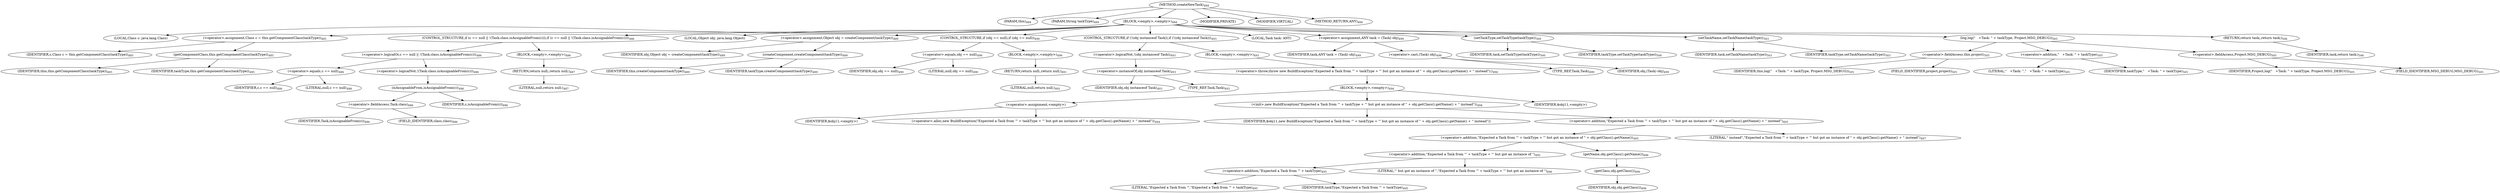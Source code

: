 digraph "createNewTask" {  
"932" [label = <(METHOD,createNewTask)<SUB>484</SUB>> ]
"36" [label = <(PARAM,this)<SUB>484</SUB>> ]
"933" [label = <(PARAM,String taskType)<SUB>484</SUB>> ]
"934" [label = <(BLOCK,&lt;empty&gt;,&lt;empty&gt;)<SUB>484</SUB>> ]
"935" [label = <(LOCAL,Class c: java.lang.Class)> ]
"936" [label = <(&lt;operator&gt;.assignment,Class c = this.getComponentClass(taskType))<SUB>485</SUB>> ]
"937" [label = <(IDENTIFIER,c,Class c = this.getComponentClass(taskType))<SUB>485</SUB>> ]
"938" [label = <(getComponentClass,this.getComponentClass(taskType))<SUB>485</SUB>> ]
"35" [label = <(IDENTIFIER,this,this.getComponentClass(taskType))<SUB>485</SUB>> ]
"939" [label = <(IDENTIFIER,taskType,this.getComponentClass(taskType))<SUB>485</SUB>> ]
"940" [label = <(CONTROL_STRUCTURE,if (c == null || !(Task.class.isAssignableFrom(c))),if (c == null || !(Task.class.isAssignableFrom(c))))<SUB>486</SUB>> ]
"941" [label = <(&lt;operator&gt;.logicalOr,c == null || !(Task.class.isAssignableFrom(c)))<SUB>486</SUB>> ]
"942" [label = <(&lt;operator&gt;.equals,c == null)<SUB>486</SUB>> ]
"943" [label = <(IDENTIFIER,c,c == null)<SUB>486</SUB>> ]
"944" [label = <(LITERAL,null,c == null)<SUB>486</SUB>> ]
"945" [label = <(&lt;operator&gt;.logicalNot,!(Task.class.isAssignableFrom(c)))<SUB>486</SUB>> ]
"946" [label = <(isAssignableFrom,isAssignableFrom(c))<SUB>486</SUB>> ]
"947" [label = <(&lt;operator&gt;.fieldAccess,Task.class)<SUB>486</SUB>> ]
"948" [label = <(IDENTIFIER,Task,isAssignableFrom(c))<SUB>486</SUB>> ]
"949" [label = <(FIELD_IDENTIFIER,class,class)<SUB>486</SUB>> ]
"950" [label = <(IDENTIFIER,c,isAssignableFrom(c))<SUB>486</SUB>> ]
"951" [label = <(BLOCK,&lt;empty&gt;,&lt;empty&gt;)<SUB>486</SUB>> ]
"952" [label = <(RETURN,return null;,return null;)<SUB>487</SUB>> ]
"953" [label = <(LITERAL,null,return null;)<SUB>487</SUB>> ]
"954" [label = <(LOCAL,Object obj: java.lang.Object)> ]
"955" [label = <(&lt;operator&gt;.assignment,Object obj = createComponent(taskType))<SUB>489</SUB>> ]
"956" [label = <(IDENTIFIER,obj,Object obj = createComponent(taskType))<SUB>489</SUB>> ]
"957" [label = <(createComponent,createComponent(taskType))<SUB>489</SUB>> ]
"37" [label = <(IDENTIFIER,this,createComponent(taskType))<SUB>489</SUB>> ]
"958" [label = <(IDENTIFIER,taskType,createComponent(taskType))<SUB>489</SUB>> ]
"959" [label = <(CONTROL_STRUCTURE,if (obj == null),if (obj == null))<SUB>490</SUB>> ]
"960" [label = <(&lt;operator&gt;.equals,obj == null)<SUB>490</SUB>> ]
"961" [label = <(IDENTIFIER,obj,obj == null)<SUB>490</SUB>> ]
"962" [label = <(LITERAL,null,obj == null)<SUB>490</SUB>> ]
"963" [label = <(BLOCK,&lt;empty&gt;,&lt;empty&gt;)<SUB>490</SUB>> ]
"964" [label = <(RETURN,return null;,return null;)<SUB>491</SUB>> ]
"965" [label = <(LITERAL,null,return null;)<SUB>491</SUB>> ]
"966" [label = <(CONTROL_STRUCTURE,if (!(obj instanceof Task)),if (!(obj instanceof Task)))<SUB>493</SUB>> ]
"967" [label = <(&lt;operator&gt;.logicalNot,!(obj instanceof Task))<SUB>493</SUB>> ]
"968" [label = <(&lt;operator&gt;.instanceOf,obj instanceof Task)<SUB>493</SUB>> ]
"969" [label = <(IDENTIFIER,obj,obj instanceof Task)<SUB>493</SUB>> ]
"970" [label = <(TYPE_REF,Task,Task)<SUB>493</SUB>> ]
"971" [label = <(BLOCK,&lt;empty&gt;,&lt;empty&gt;)<SUB>493</SUB>> ]
"972" [label = <(&lt;operator&gt;.throw,throw new BuildException(&quot;Expected a Task from '&quot; + taskType + &quot;' but got an instance of &quot; + obj.getClass().getName() + &quot; instead&quot;);)<SUB>494</SUB>> ]
"973" [label = <(BLOCK,&lt;empty&gt;,&lt;empty&gt;)<SUB>494</SUB>> ]
"974" [label = <(&lt;operator&gt;.assignment,&lt;empty&gt;)> ]
"975" [label = <(IDENTIFIER,$obj11,&lt;empty&gt;)> ]
"976" [label = <(&lt;operator&gt;.alloc,new BuildException(&quot;Expected a Task from '&quot; + taskType + &quot;' but got an instance of &quot; + obj.getClass().getName() + &quot; instead&quot;))<SUB>494</SUB>> ]
"977" [label = <(&lt;init&gt;,new BuildException(&quot;Expected a Task from '&quot; + taskType + &quot;' but got an instance of &quot; + obj.getClass().getName() + &quot; instead&quot;))<SUB>494</SUB>> ]
"978" [label = <(IDENTIFIER,$obj11,new BuildException(&quot;Expected a Task from '&quot; + taskType + &quot;' but got an instance of &quot; + obj.getClass().getName() + &quot; instead&quot;))> ]
"979" [label = <(&lt;operator&gt;.addition,&quot;Expected a Task from '&quot; + taskType + &quot;' but got an instance of &quot; + obj.getClass().getName() + &quot; instead&quot;)<SUB>495</SUB>> ]
"980" [label = <(&lt;operator&gt;.addition,&quot;Expected a Task from '&quot; + taskType + &quot;' but got an instance of &quot; + obj.getClass().getName())<SUB>495</SUB>> ]
"981" [label = <(&lt;operator&gt;.addition,&quot;Expected a Task from '&quot; + taskType + &quot;' but got an instance of &quot;)<SUB>495</SUB>> ]
"982" [label = <(&lt;operator&gt;.addition,&quot;Expected a Task from '&quot; + taskType)<SUB>495</SUB>> ]
"983" [label = <(LITERAL,&quot;Expected a Task from '&quot;,&quot;Expected a Task from '&quot; + taskType)<SUB>495</SUB>> ]
"984" [label = <(IDENTIFIER,taskType,&quot;Expected a Task from '&quot; + taskType)<SUB>495</SUB>> ]
"985" [label = <(LITERAL,&quot;' but got an instance of &quot;,&quot;Expected a Task from '&quot; + taskType + &quot;' but got an instance of &quot;)<SUB>496</SUB>> ]
"986" [label = <(getName,obj.getClass().getName())<SUB>496</SUB>> ]
"987" [label = <(getClass,obj.getClass())<SUB>496</SUB>> ]
"988" [label = <(IDENTIFIER,obj,obj.getClass())<SUB>496</SUB>> ]
"989" [label = <(LITERAL,&quot; instead&quot;,&quot;Expected a Task from '&quot; + taskType + &quot;' but got an instance of &quot; + obj.getClass().getName() + &quot; instead&quot;)<SUB>497</SUB>> ]
"990" [label = <(IDENTIFIER,$obj11,&lt;empty&gt;)> ]
"991" [label = <(LOCAL,Task task: ANY)> ]
"992" [label = <(&lt;operator&gt;.assignment,ANY task = (Task) obj)<SUB>499</SUB>> ]
"993" [label = <(IDENTIFIER,task,ANY task = (Task) obj)<SUB>499</SUB>> ]
"994" [label = <(&lt;operator&gt;.cast,(Task) obj)<SUB>499</SUB>> ]
"995" [label = <(TYPE_REF,Task,Task)<SUB>499</SUB>> ]
"996" [label = <(IDENTIFIER,obj,(Task) obj)<SUB>499</SUB>> ]
"997" [label = <(setTaskType,setTaskType(taskType))<SUB>500</SUB>> ]
"998" [label = <(IDENTIFIER,task,setTaskType(taskType))<SUB>500</SUB>> ]
"999" [label = <(IDENTIFIER,taskType,setTaskType(taskType))<SUB>500</SUB>> ]
"1000" [label = <(setTaskName,setTaskName(taskType))<SUB>503</SUB>> ]
"1001" [label = <(IDENTIFIER,task,setTaskName(taskType))<SUB>503</SUB>> ]
"1002" [label = <(IDENTIFIER,taskType,setTaskName(taskType))<SUB>503</SUB>> ]
"1003" [label = <(log,log(&quot;   +Task: &quot; + taskType, Project.MSG_DEBUG))<SUB>505</SUB>> ]
"1004" [label = <(&lt;operator&gt;.fieldAccess,this.project)<SUB>505</SUB>> ]
"1005" [label = <(IDENTIFIER,this,log(&quot;   +Task: &quot; + taskType, Project.MSG_DEBUG))<SUB>505</SUB>> ]
"1006" [label = <(FIELD_IDENTIFIER,project,project)<SUB>505</SUB>> ]
"1007" [label = <(&lt;operator&gt;.addition,&quot;   +Task: &quot; + taskType)<SUB>505</SUB>> ]
"1008" [label = <(LITERAL,&quot;   +Task: &quot;,&quot;   +Task: &quot; + taskType)<SUB>505</SUB>> ]
"1009" [label = <(IDENTIFIER,taskType,&quot;   +Task: &quot; + taskType)<SUB>505</SUB>> ]
"1010" [label = <(&lt;operator&gt;.fieldAccess,Project.MSG_DEBUG)<SUB>505</SUB>> ]
"1011" [label = <(IDENTIFIER,Project,log(&quot;   +Task: &quot; + taskType, Project.MSG_DEBUG))<SUB>505</SUB>> ]
"1012" [label = <(FIELD_IDENTIFIER,MSG_DEBUG,MSG_DEBUG)<SUB>505</SUB>> ]
"1013" [label = <(RETURN,return task;,return task;)<SUB>506</SUB>> ]
"1014" [label = <(IDENTIFIER,task,return task;)<SUB>506</SUB>> ]
"1015" [label = <(MODIFIER,PRIVATE)> ]
"1016" [label = <(MODIFIER,VIRTUAL)> ]
"1017" [label = <(METHOD_RETURN,ANY)<SUB>484</SUB>> ]
  "932" -> "36" 
  "932" -> "933" 
  "932" -> "934" 
  "932" -> "1015" 
  "932" -> "1016" 
  "932" -> "1017" 
  "934" -> "935" 
  "934" -> "936" 
  "934" -> "940" 
  "934" -> "954" 
  "934" -> "955" 
  "934" -> "959" 
  "934" -> "966" 
  "934" -> "991" 
  "934" -> "992" 
  "934" -> "997" 
  "934" -> "1000" 
  "934" -> "1003" 
  "934" -> "1013" 
  "936" -> "937" 
  "936" -> "938" 
  "938" -> "35" 
  "938" -> "939" 
  "940" -> "941" 
  "940" -> "951" 
  "941" -> "942" 
  "941" -> "945" 
  "942" -> "943" 
  "942" -> "944" 
  "945" -> "946" 
  "946" -> "947" 
  "946" -> "950" 
  "947" -> "948" 
  "947" -> "949" 
  "951" -> "952" 
  "952" -> "953" 
  "955" -> "956" 
  "955" -> "957" 
  "957" -> "37" 
  "957" -> "958" 
  "959" -> "960" 
  "959" -> "963" 
  "960" -> "961" 
  "960" -> "962" 
  "963" -> "964" 
  "964" -> "965" 
  "966" -> "967" 
  "966" -> "971" 
  "967" -> "968" 
  "968" -> "969" 
  "968" -> "970" 
  "971" -> "972" 
  "972" -> "973" 
  "973" -> "974" 
  "973" -> "977" 
  "973" -> "990" 
  "974" -> "975" 
  "974" -> "976" 
  "977" -> "978" 
  "977" -> "979" 
  "979" -> "980" 
  "979" -> "989" 
  "980" -> "981" 
  "980" -> "986" 
  "981" -> "982" 
  "981" -> "985" 
  "982" -> "983" 
  "982" -> "984" 
  "986" -> "987" 
  "987" -> "988" 
  "992" -> "993" 
  "992" -> "994" 
  "994" -> "995" 
  "994" -> "996" 
  "997" -> "998" 
  "997" -> "999" 
  "1000" -> "1001" 
  "1000" -> "1002" 
  "1003" -> "1004" 
  "1003" -> "1007" 
  "1003" -> "1010" 
  "1004" -> "1005" 
  "1004" -> "1006" 
  "1007" -> "1008" 
  "1007" -> "1009" 
  "1010" -> "1011" 
  "1010" -> "1012" 
  "1013" -> "1014" 
}
